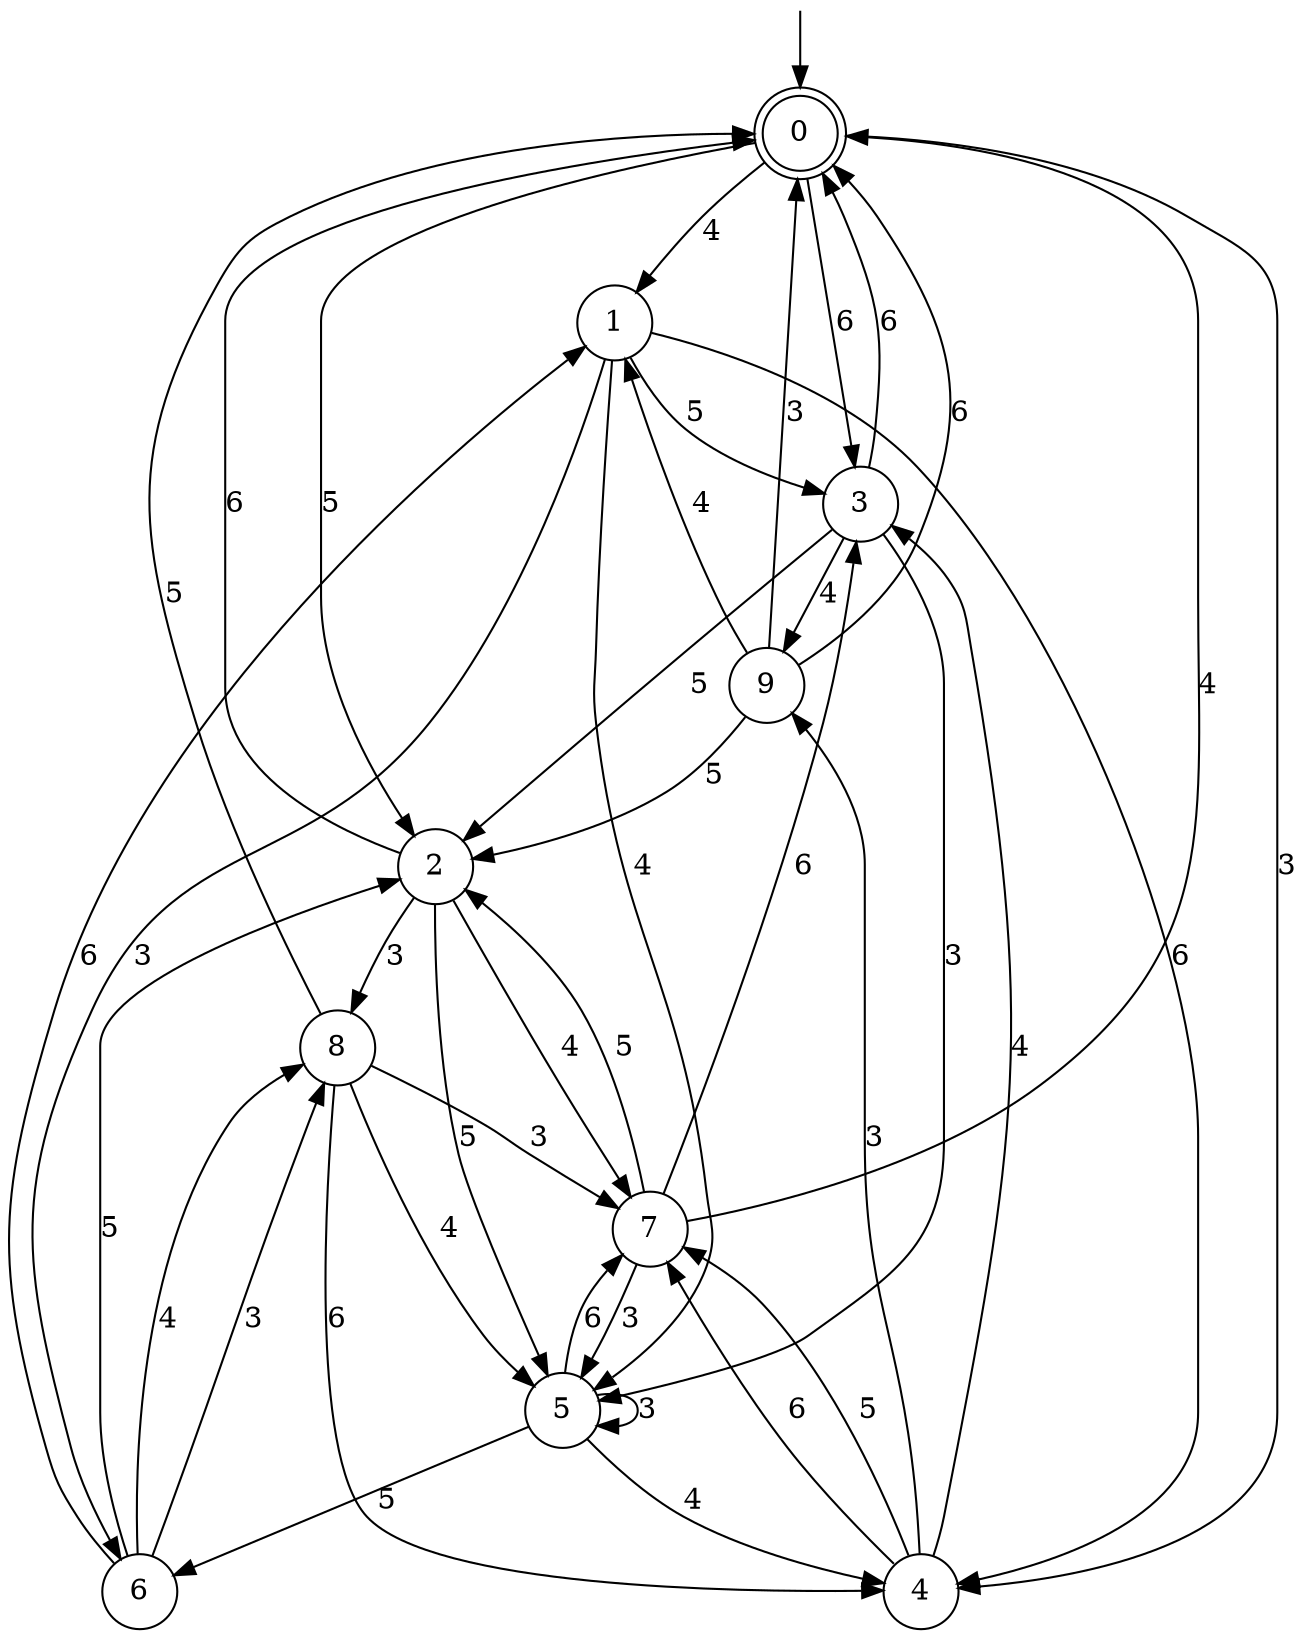digraph g {

	s0 [shape="doublecircle" label="0"];
	s1 [shape="circle" label="1"];
	s2 [shape="circle" label="2"];
	s3 [shape="circle" label="3"];
	s4 [shape="circle" label="4"];
	s5 [shape="circle" label="5"];
	s6 [shape="circle" label="6"];
	s7 [shape="circle" label="7"];
	s8 [shape="circle" label="8"];
	s9 [shape="circle" label="9"];
	s0 -> s1 [label="4"];
	s0 -> s2 [label="5"];
	s0 -> s3 [label="6"];
	s0 -> s4 [label="3"];
	s1 -> s5 [label="4"];
	s1 -> s3 [label="5"];
	s1 -> s4 [label="6"];
	s1 -> s6 [label="3"];
	s2 -> s7 [label="4"];
	s2 -> s5 [label="5"];
	s2 -> s0 [label="6"];
	s2 -> s8 [label="3"];
	s3 -> s9 [label="4"];
	s3 -> s2 [label="5"];
	s3 -> s0 [label="6"];
	s3 -> s5 [label="3"];
	s4 -> s3 [label="4"];
	s4 -> s7 [label="5"];
	s4 -> s7 [label="6"];
	s4 -> s9 [label="3"];
	s5 -> s4 [label="4"];
	s5 -> s6 [label="5"];
	s5 -> s7 [label="6"];
	s5 -> s5 [label="3"];
	s6 -> s8 [label="4"];
	s6 -> s2 [label="5"];
	s6 -> s1 [label="6"];
	s6 -> s8 [label="3"];
	s7 -> s0 [label="4"];
	s7 -> s2 [label="5"];
	s7 -> s3 [label="6"];
	s7 -> s5 [label="3"];
	s8 -> s5 [label="4"];
	s8 -> s0 [label="5"];
	s8 -> s4 [label="6"];
	s8 -> s7 [label="3"];
	s9 -> s1 [label="4"];
	s9 -> s2 [label="5"];
	s9 -> s0 [label="6"];
	s9 -> s0 [label="3"];

__start0 [label="" shape="none" width="0" height="0"];
__start0 -> s0;

}

